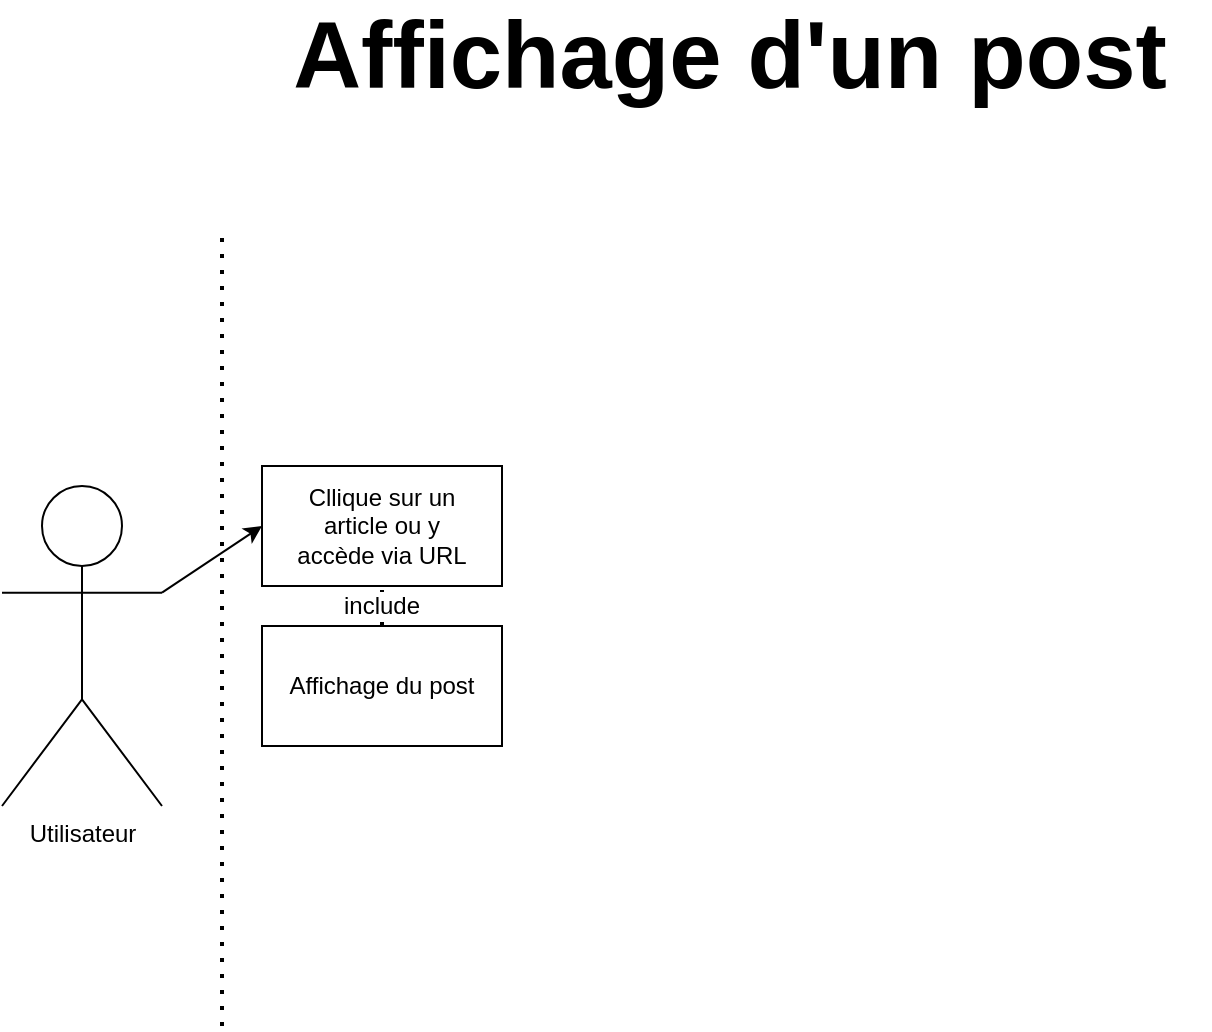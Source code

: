 <mxfile version="14.5.1" type="device"><diagram id="aEk7jQ6VeUkFRPXpGURc" name="Page-1"><mxGraphModel dx="788" dy="560" grid="1" gridSize="10" guides="1" tooltips="1" connect="1" arrows="1" fold="1" page="1" pageScale="1" pageWidth="827" pageHeight="1169" math="0" shadow="0"><root><mxCell id="0"/><mxCell id="1" parent="0"/><mxCell id="Agh8rEx_OnbcZpyI7SeE-5" value="" style="endArrow=none;dashed=1;html=1;dashPattern=1 3;strokeWidth=2;" parent="1" edge="1"><mxGeometry width="50" height="50" relative="1" as="geometry"><mxPoint x="160" y="540" as="sourcePoint"/><mxPoint x="160" y="140" as="targetPoint"/></mxGeometry></mxCell><mxCell id="Agh8rEx_OnbcZpyI7SeE-1" value="&lt;b&gt;&lt;font style=&quot;font-size: 47px&quot;&gt;Affichage d'un post&lt;/font&gt;&lt;/b&gt;" style="text;html=1;strokeColor=none;fillColor=none;align=center;verticalAlign=middle;whiteSpace=wrap;rounded=0;" parent="1" vertex="1"><mxGeometry x="174" y="30" width="480" height="50" as="geometry"/></mxCell><mxCell id="Agh8rEx_OnbcZpyI7SeE-2" value="Utilisateur" style="shape=umlActor;verticalLabelPosition=bottom;verticalAlign=top;html=1;outlineConnect=0;" parent="1" vertex="1"><mxGeometry x="50" y="270" width="80" height="160" as="geometry"/></mxCell><mxCell id="Agh8rEx_OnbcZpyI7SeE-9" value="" style="group" parent="1" vertex="1" connectable="0"><mxGeometry x="180" y="260" width="120" height="60" as="geometry"/></mxCell><mxCell id="Agh8rEx_OnbcZpyI7SeE-7" value="" style="rounded=0;whiteSpace=wrap;html=1;" parent="Agh8rEx_OnbcZpyI7SeE-9" vertex="1"><mxGeometry width="120" height="60" as="geometry"/></mxCell><mxCell id="Agh8rEx_OnbcZpyI7SeE-8" value="Cllique sur un article ou y accède via URL" style="text;html=1;strokeColor=none;fillColor=none;align=center;verticalAlign=middle;whiteSpace=wrap;rounded=0;" parent="Agh8rEx_OnbcZpyI7SeE-9" vertex="1"><mxGeometry x="10" y="10" width="100" height="40" as="geometry"/></mxCell><mxCell id="Agh8rEx_OnbcZpyI7SeE-15" value="" style="group" parent="1" vertex="1" connectable="0"><mxGeometry x="180" y="340" width="120" height="60" as="geometry"/></mxCell><mxCell id="Agh8rEx_OnbcZpyI7SeE-16" value="" style="rounded=0;whiteSpace=wrap;html=1;" parent="Agh8rEx_OnbcZpyI7SeE-15" vertex="1"><mxGeometry width="120" height="60" as="geometry"/></mxCell><mxCell id="Agh8rEx_OnbcZpyI7SeE-17" value="Affichage du post" style="text;html=1;strokeColor=none;fillColor=none;align=center;verticalAlign=middle;whiteSpace=wrap;rounded=0;" parent="Agh8rEx_OnbcZpyI7SeE-15" vertex="1"><mxGeometry x="10" y="10" width="100" height="40" as="geometry"/></mxCell><mxCell id="OeAqo3P5K0IFTFTi7m4B-1" value="" style="endArrow=none;dashed=1;html=1;dashPattern=1 3;strokeWidth=2;entryX=0.5;entryY=1;entryDx=0;entryDy=0;exitX=0.5;exitY=0;exitDx=0;exitDy=0;" parent="1" source="Agh8rEx_OnbcZpyI7SeE-16" target="Agh8rEx_OnbcZpyI7SeE-7" edge="1"><mxGeometry width="50" height="50" relative="1" as="geometry"><mxPoint x="330" y="410" as="sourcePoint"/><mxPoint x="380" y="360" as="targetPoint"/></mxGeometry></mxCell><mxCell id="OeAqo3P5K0IFTFTi7m4B-2" value="include" style="text;html=1;strokeColor=none;fillColor=none;align=center;verticalAlign=middle;whiteSpace=wrap;rounded=0;labelBackgroundColor=#ffffff;" parent="1" vertex="1"><mxGeometry x="220" y="320" width="40" height="20" as="geometry"/></mxCell><mxCell id="hN5PQn6q_1HzJw17HKSB-1" value="" style="endArrow=classic;html=1;entryX=0;entryY=0.5;entryDx=0;entryDy=0;exitX=1;exitY=0.333;exitDx=0;exitDy=0;exitPerimeter=0;labelBackgroundColor=none;labelBorderColor=none;" parent="1" source="Agh8rEx_OnbcZpyI7SeE-2" target="Agh8rEx_OnbcZpyI7SeE-7" edge="1"><mxGeometry width="50" height="50" relative="1" as="geometry"><mxPoint x="130" y="300" as="sourcePoint"/><mxPoint x="180" y="250" as="targetPoint"/></mxGeometry></mxCell></root></mxGraphModel></diagram></mxfile>